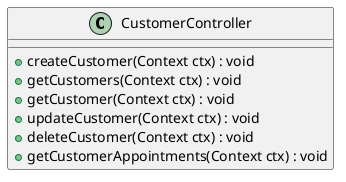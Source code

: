 @startuml
class CustomerController {
    + createCustomer(Context ctx) : void
    + getCustomers(Context ctx) : void
    + getCustomer(Context ctx) : void
    + updateCustomer(Context ctx) : void
    + deleteCustomer(Context ctx) : void
    + getCustomerAppointments(Context ctx) : void
}
@enduml